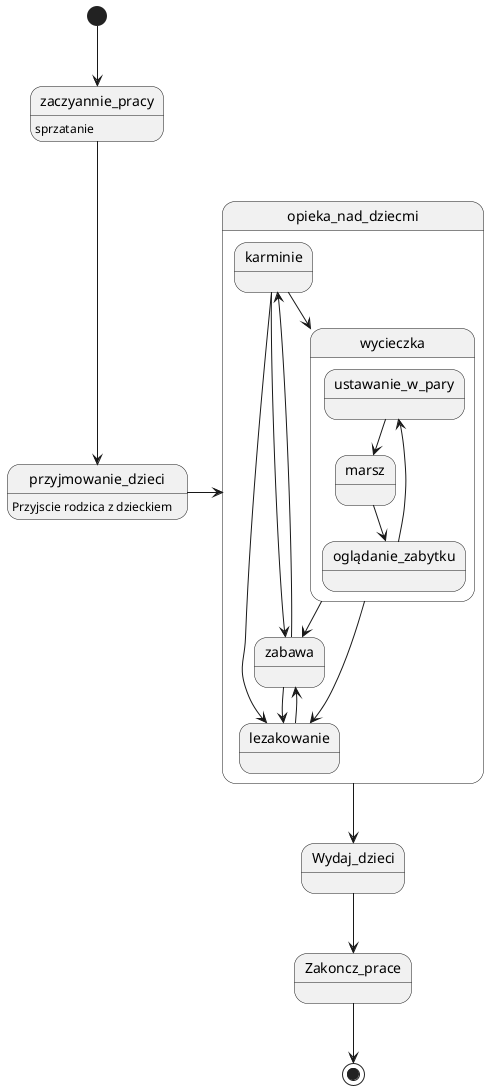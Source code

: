 @startuml stany_przedszkola
[*] --> zaczyannie_pracy
zaczyannie_pracy --> przyjmowanie_dzieci
zaczyannie_pracy: sprzatanie

przyjmowanie_dzieci : Przyjscie rodzica z dzieckiem

przyjmowanie_dzieci -> opieka_nad_dziecmi

opieka_nad_dziecmi --> Wydaj_dzieci

state opieka_nad_dziecmi {
karminie --> zabawa
zabawa --> karminie

karminie --> lezakowanie
karminie --> wycieczka

wycieczka --> lezakowanie
wycieczka --> zabawa

lezakowanie --> zabawa
zabawa --> lezakowanie

state wycieczka{
    ustawanie_w_pary --> marsz 
    marsz --> oglądanie_zabytku
    oglądanie_zabytku --> ustawanie_w_pary
}


} 

Wydaj_dzieci --> Zakoncz_prace
Zakoncz_prace --> [*]
@enduml
